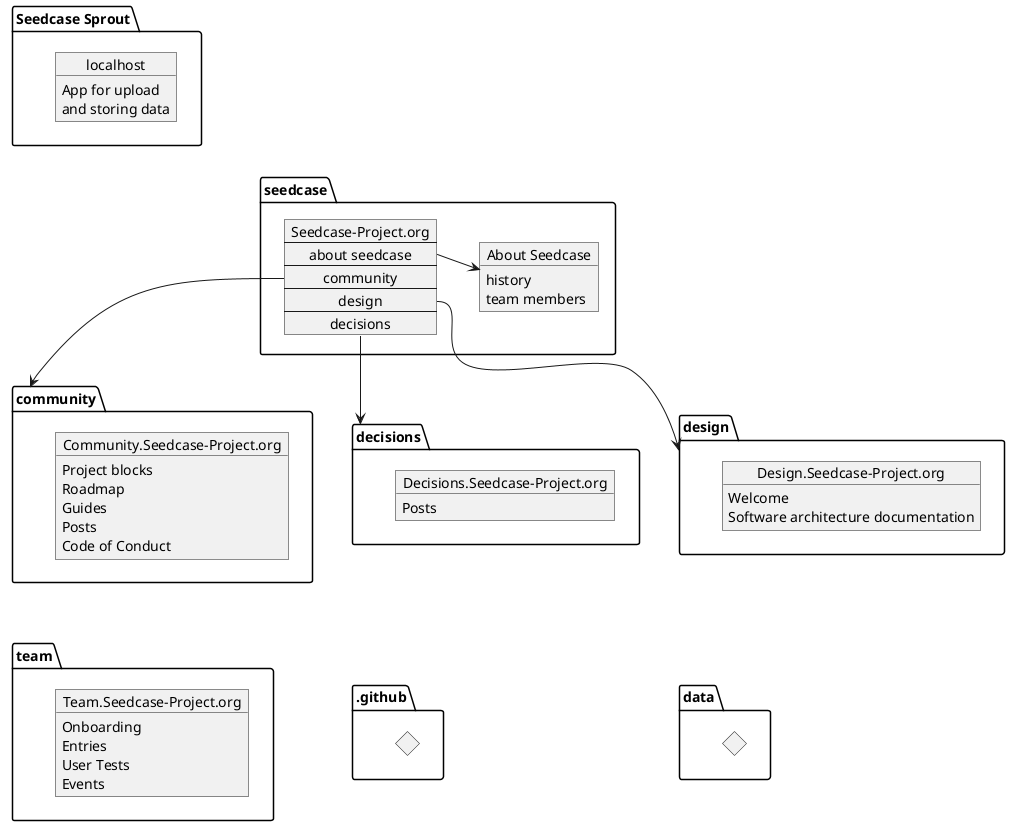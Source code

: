 @startuml Repos-Sites

  package .github as GIT {
      diamond dia1
  }

  package data as DAT {
      diamond dia2
  }

  package community as COM {
      object "Community.Seedcase-Project.org" as CSP {
        Project blocks
        Roadmap
        Guides
        Posts
        Code of Conduct
      }
  }

  package decisions as DEC {
      object "Decisions.Seedcase-Project.org" as DeCP {
        Posts
      }
  }

  package design as DES {
      object "Design.Seedcase-Project.org" as DeSP {
        Welcome
        Software architecture documentation
      }
  }

  package team as TEA {
      object "Team.Seedcase-Project.org" as TSP {
        Onboarding
        Entries
        User Tests
        Events
      }
  }

  package "Seedcase Sprout" as SPROUT {
      object "localhost" as SSP {
        App for upload
        and storing data 
      }
  }

  package seedcase {
      object "About Seedcase" as ABOUT {
        history
        team members 
      }

      map "Seedcase-Project.org" as SP {
        about seedcase *-> ABOUT
        community *--> COM
        design *--> DES
        decisions *--> DEC
      }
  }  

COM -[hidden]--> TEA
DEC -[hidden]--> GIT
DES -[hidden]--> DAT
SPROUT -[hidden]--> COM 

@enduml